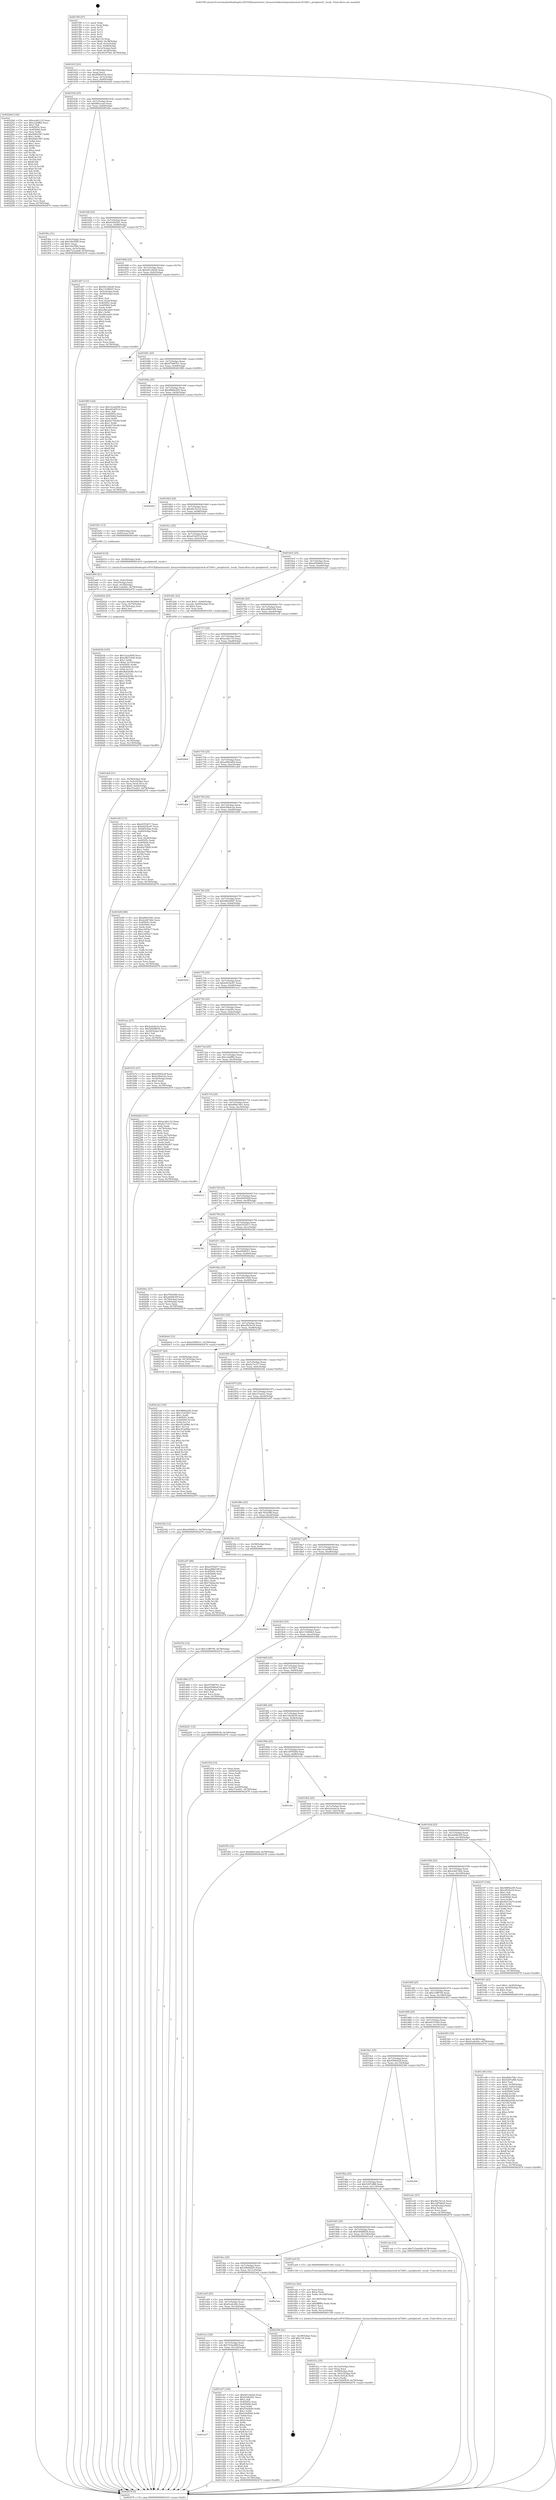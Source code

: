 digraph "0x4015f0" {
  label = "0x4015f0 (/mnt/c/Users/mathe/Desktop/tcc/POCII/binaries/extr_linuxarchshkernelcpush2aclock-sh7269.c_peripheral1_recalc_Final-ollvm.out::main(0))"
  labelloc = "t"
  node[shape=record]

  Entry [label="",width=0.3,height=0.3,shape=circle,fillcolor=black,style=filled]
  "0x40161f" [label="{
     0x40161f [23]\l
     | [instrs]\l
     &nbsp;&nbsp;0x40161f \<+3\>: mov -0x78(%rbp),%eax\l
     &nbsp;&nbsp;0x401622 \<+2\>: mov %eax,%ecx\l
     &nbsp;&nbsp;0x401624 \<+6\>: sub $0x85fb453b,%ecx\l
     &nbsp;&nbsp;0x40162a \<+3\>: mov %eax,-0x7c(%rbp)\l
     &nbsp;&nbsp;0x40162d \<+3\>: mov %ecx,-0x80(%rbp)\l
     &nbsp;&nbsp;0x401630 \<+6\>: je 000000000040224d \<main+0xc5d\>\l
  }"]
  "0x40224d" [label="{
     0x40224d [144]\l
     | [instrs]\l
     &nbsp;&nbsp;0x40224d \<+5\>: mov $0xacddc110,%eax\l
     &nbsp;&nbsp;0x402252 \<+5\>: mov $0xc22dfff2,%ecx\l
     &nbsp;&nbsp;0x402257 \<+2\>: mov $0x1,%dl\l
     &nbsp;&nbsp;0x402259 \<+7\>: mov 0x40505c,%esi\l
     &nbsp;&nbsp;0x402260 \<+7\>: mov 0x405060,%edi\l
     &nbsp;&nbsp;0x402267 \<+3\>: mov %esi,%r8d\l
     &nbsp;&nbsp;0x40226a \<+7\>: sub $0xf440c587,%r8d\l
     &nbsp;&nbsp;0x402271 \<+4\>: sub $0x1,%r8d\l
     &nbsp;&nbsp;0x402275 \<+7\>: add $0xf440c587,%r8d\l
     &nbsp;&nbsp;0x40227c \<+4\>: imul %r8d,%esi\l
     &nbsp;&nbsp;0x402280 \<+3\>: and $0x1,%esi\l
     &nbsp;&nbsp;0x402283 \<+3\>: cmp $0x0,%esi\l
     &nbsp;&nbsp;0x402286 \<+4\>: sete %r9b\l
     &nbsp;&nbsp;0x40228a \<+3\>: cmp $0xa,%edi\l
     &nbsp;&nbsp;0x40228d \<+4\>: setl %r10b\l
     &nbsp;&nbsp;0x402291 \<+3\>: mov %r9b,%r11b\l
     &nbsp;&nbsp;0x402294 \<+4\>: xor $0xff,%r11b\l
     &nbsp;&nbsp;0x402298 \<+3\>: mov %r10b,%bl\l
     &nbsp;&nbsp;0x40229b \<+3\>: xor $0xff,%bl\l
     &nbsp;&nbsp;0x40229e \<+3\>: xor $0x0,%dl\l
     &nbsp;&nbsp;0x4022a1 \<+3\>: mov %r11b,%r14b\l
     &nbsp;&nbsp;0x4022a4 \<+4\>: and $0x0,%r14b\l
     &nbsp;&nbsp;0x4022a8 \<+3\>: and %dl,%r9b\l
     &nbsp;&nbsp;0x4022ab \<+3\>: mov %bl,%r15b\l
     &nbsp;&nbsp;0x4022ae \<+4\>: and $0x0,%r15b\l
     &nbsp;&nbsp;0x4022b2 \<+3\>: and %dl,%r10b\l
     &nbsp;&nbsp;0x4022b5 \<+3\>: or %r9b,%r14b\l
     &nbsp;&nbsp;0x4022b8 \<+3\>: or %r10b,%r15b\l
     &nbsp;&nbsp;0x4022bb \<+3\>: xor %r15b,%r14b\l
     &nbsp;&nbsp;0x4022be \<+3\>: or %bl,%r11b\l
     &nbsp;&nbsp;0x4022c1 \<+4\>: xor $0xff,%r11b\l
     &nbsp;&nbsp;0x4022c5 \<+3\>: or $0x0,%dl\l
     &nbsp;&nbsp;0x4022c8 \<+3\>: and %dl,%r11b\l
     &nbsp;&nbsp;0x4022cb \<+3\>: or %r11b,%r14b\l
     &nbsp;&nbsp;0x4022ce \<+4\>: test $0x1,%r14b\l
     &nbsp;&nbsp;0x4022d2 \<+3\>: cmovne %ecx,%eax\l
     &nbsp;&nbsp;0x4022d5 \<+3\>: mov %eax,-0x78(%rbp)\l
     &nbsp;&nbsp;0x4022d8 \<+5\>: jmp 0000000000402478 \<main+0xe88\>\l
  }"]
  "0x401636" [label="{
     0x401636 [25]\l
     | [instrs]\l
     &nbsp;&nbsp;0x401636 \<+5\>: jmp 000000000040163b \<main+0x4b\>\l
     &nbsp;&nbsp;0x40163b \<+3\>: mov -0x7c(%rbp),%eax\l
     &nbsp;&nbsp;0x40163e \<+5\>: sub $0x8fdccea0,%eax\l
     &nbsp;&nbsp;0x401643 \<+6\>: mov %eax,-0x84(%rbp)\l
     &nbsp;&nbsp;0x401649 \<+6\>: je 0000000000401f6a \<main+0x97a\>\l
  }"]
  Exit [label="",width=0.3,height=0.3,shape=circle,fillcolor=black,style=filled,peripheries=2]
  "0x401f6a" [label="{
     0x401f6a [31]\l
     | [instrs]\l
     &nbsp;&nbsp;0x401f6a \<+3\>: mov -0x5c(%rbp),%eax\l
     &nbsp;&nbsp;0x401f6d \<+5\>: add $0x1fdcf586,%eax\l
     &nbsp;&nbsp;0x401f72 \<+3\>: add $0x1,%eax\l
     &nbsp;&nbsp;0x401f75 \<+5\>: sub $0x1fdcf586,%eax\l
     &nbsp;&nbsp;0x401f7a \<+3\>: mov %eax,-0x5c(%rbp)\l
     &nbsp;&nbsp;0x401f7d \<+7\>: movl $0x723aa9df,-0x78(%rbp)\l
     &nbsp;&nbsp;0x401f84 \<+5\>: jmp 0000000000402478 \<main+0xe88\>\l
  }"]
  "0x40164f" [label="{
     0x40164f [25]\l
     | [instrs]\l
     &nbsp;&nbsp;0x40164f \<+5\>: jmp 0000000000401654 \<main+0x64\>\l
     &nbsp;&nbsp;0x401654 \<+3\>: mov -0x7c(%rbp),%eax\l
     &nbsp;&nbsp;0x401657 \<+5\>: sub $0x916fa5d1,%eax\l
     &nbsp;&nbsp;0x40165c \<+6\>: mov %eax,-0x88(%rbp)\l
     &nbsp;&nbsp;0x401662 \<+6\>: je 0000000000401d47 \<main+0x757\>\l
  }"]
  "0x40235a" [label="{
     0x40235a [12]\l
     | [instrs]\l
     &nbsp;&nbsp;0x40235a \<+7\>: movl $0x31ff8794,-0x78(%rbp)\l
     &nbsp;&nbsp;0x402361 \<+5\>: jmp 0000000000402478 \<main+0xe88\>\l
  }"]
  "0x401d47" [label="{
     0x401d47 [111]\l
     | [instrs]\l
     &nbsp;&nbsp;0x401d47 \<+5\>: mov $0x941e9228,%eax\l
     &nbsp;&nbsp;0x401d4c \<+5\>: mov $0x131869e5,%ecx\l
     &nbsp;&nbsp;0x401d51 \<+3\>: mov -0x5c(%rbp),%edx\l
     &nbsp;&nbsp;0x401d54 \<+3\>: cmp -0x50(%rbp),%edx\l
     &nbsp;&nbsp;0x401d57 \<+4\>: setl %sil\l
     &nbsp;&nbsp;0x401d5b \<+4\>: and $0x1,%sil\l
     &nbsp;&nbsp;0x401d5f \<+4\>: mov %sil,-0x2a(%rbp)\l
     &nbsp;&nbsp;0x401d63 \<+7\>: mov 0x40505c,%edx\l
     &nbsp;&nbsp;0x401d6a \<+7\>: mov 0x405060,%edi\l
     &nbsp;&nbsp;0x401d71 \<+3\>: mov %edx,%r8d\l
     &nbsp;&nbsp;0x401d74 \<+7\>: add $0xa48cade0,%r8d\l
     &nbsp;&nbsp;0x401d7b \<+4\>: sub $0x1,%r8d\l
     &nbsp;&nbsp;0x401d7f \<+7\>: sub $0xa48cade0,%r8d\l
     &nbsp;&nbsp;0x401d86 \<+4\>: imul %r8d,%edx\l
     &nbsp;&nbsp;0x401d8a \<+3\>: and $0x1,%edx\l
     &nbsp;&nbsp;0x401d8d \<+3\>: cmp $0x0,%edx\l
     &nbsp;&nbsp;0x401d90 \<+4\>: sete %sil\l
     &nbsp;&nbsp;0x401d94 \<+3\>: cmp $0xa,%edi\l
     &nbsp;&nbsp;0x401d97 \<+4\>: setl %r9b\l
     &nbsp;&nbsp;0x401d9b \<+3\>: mov %sil,%r10b\l
     &nbsp;&nbsp;0x401d9e \<+3\>: and %r9b,%r10b\l
     &nbsp;&nbsp;0x401da1 \<+3\>: xor %r9b,%sil\l
     &nbsp;&nbsp;0x401da4 \<+3\>: or %sil,%r10b\l
     &nbsp;&nbsp;0x401da7 \<+4\>: test $0x1,%r10b\l
     &nbsp;&nbsp;0x401dab \<+3\>: cmovne %ecx,%eax\l
     &nbsp;&nbsp;0x401dae \<+3\>: mov %eax,-0x78(%rbp)\l
     &nbsp;&nbsp;0x401db1 \<+5\>: jmp 0000000000402478 \<main+0xe88\>\l
  }"]
  "0x401668" [label="{
     0x401668 [25]\l
     | [instrs]\l
     &nbsp;&nbsp;0x401668 \<+5\>: jmp 000000000040166d \<main+0x7d\>\l
     &nbsp;&nbsp;0x40166d \<+3\>: mov -0x7c(%rbp),%eax\l
     &nbsp;&nbsp;0x401670 \<+5\>: sub $0x941e9228,%eax\l
     &nbsp;&nbsp;0x401675 \<+6\>: mov %eax,-0x8c(%rbp)\l
     &nbsp;&nbsp;0x40167b \<+6\>: je 00000000004023f1 \<main+0xe01\>\l
  }"]
  "0x4021ab" [label="{
     0x4021ab [150]\l
     | [instrs]\l
     &nbsp;&nbsp;0x4021ab \<+5\>: mov $0x9889e295,%edx\l
     &nbsp;&nbsp;0x4021b0 \<+5\>: mov $0x17ef35b7,%esi\l
     &nbsp;&nbsp;0x4021b5 \<+3\>: mov $0x1,%r8b\l
     &nbsp;&nbsp;0x4021b8 \<+8\>: mov 0x40505c,%r9d\l
     &nbsp;&nbsp;0x4021c0 \<+8\>: mov 0x405060,%r10d\l
     &nbsp;&nbsp;0x4021c8 \<+3\>: mov %r9d,%r11d\l
     &nbsp;&nbsp;0x4021cb \<+7\>: sub $0xc912d96e,%r11d\l
     &nbsp;&nbsp;0x4021d2 \<+4\>: sub $0x1,%r11d\l
     &nbsp;&nbsp;0x4021d6 \<+7\>: add $0xc912d96e,%r11d\l
     &nbsp;&nbsp;0x4021dd \<+4\>: imul %r11d,%r9d\l
     &nbsp;&nbsp;0x4021e1 \<+4\>: and $0x1,%r9d\l
     &nbsp;&nbsp;0x4021e5 \<+4\>: cmp $0x0,%r9d\l
     &nbsp;&nbsp;0x4021e9 \<+3\>: sete %bl\l
     &nbsp;&nbsp;0x4021ec \<+4\>: cmp $0xa,%r10d\l
     &nbsp;&nbsp;0x4021f0 \<+4\>: setl %r14b\l
     &nbsp;&nbsp;0x4021f4 \<+3\>: mov %bl,%r15b\l
     &nbsp;&nbsp;0x4021f7 \<+4\>: xor $0xff,%r15b\l
     &nbsp;&nbsp;0x4021fb \<+3\>: mov %r14b,%r12b\l
     &nbsp;&nbsp;0x4021fe \<+4\>: xor $0xff,%r12b\l
     &nbsp;&nbsp;0x402202 \<+4\>: xor $0x1,%r8b\l
     &nbsp;&nbsp;0x402206 \<+3\>: mov %r15b,%r13b\l
     &nbsp;&nbsp;0x402209 \<+4\>: and $0xff,%r13b\l
     &nbsp;&nbsp;0x40220d \<+3\>: and %r8b,%bl\l
     &nbsp;&nbsp;0x402210 \<+3\>: mov %r12b,%al\l
     &nbsp;&nbsp;0x402213 \<+2\>: and $0xff,%al\l
     &nbsp;&nbsp;0x402215 \<+3\>: and %r8b,%r14b\l
     &nbsp;&nbsp;0x402218 \<+3\>: or %bl,%r13b\l
     &nbsp;&nbsp;0x40221b \<+3\>: or %r14b,%al\l
     &nbsp;&nbsp;0x40221e \<+3\>: xor %al,%r13b\l
     &nbsp;&nbsp;0x402221 \<+3\>: or %r12b,%r15b\l
     &nbsp;&nbsp;0x402224 \<+4\>: xor $0xff,%r15b\l
     &nbsp;&nbsp;0x402228 \<+4\>: or $0x1,%r8b\l
     &nbsp;&nbsp;0x40222c \<+3\>: and %r8b,%r15b\l
     &nbsp;&nbsp;0x40222f \<+3\>: or %r15b,%r13b\l
     &nbsp;&nbsp;0x402232 \<+4\>: test $0x1,%r13b\l
     &nbsp;&nbsp;0x402236 \<+3\>: cmovne %esi,%edx\l
     &nbsp;&nbsp;0x402239 \<+3\>: mov %edx,-0x78(%rbp)\l
     &nbsp;&nbsp;0x40223c \<+5\>: jmp 0000000000402478 \<main+0xe88\>\l
  }"]
  "0x4023f1" [label="{
     0x4023f1\l
  }", style=dashed]
  "0x401681" [label="{
     0x401681 [25]\l
     | [instrs]\l
     &nbsp;&nbsp;0x401681 \<+5\>: jmp 0000000000401686 \<main+0x96\>\l
     &nbsp;&nbsp;0x401686 \<+3\>: mov -0x7c(%rbp),%eax\l
     &nbsp;&nbsp;0x401689 \<+5\>: sub $0x975687b1,%eax\l
     &nbsp;&nbsp;0x40168e \<+6\>: mov %eax,-0x90(%rbp)\l
     &nbsp;&nbsp;0x401694 \<+6\>: je 0000000000401f89 \<main+0x999\>\l
  }"]
  "0x40203b" [label="{
     0x40203b [165]\l
     | [instrs]\l
     &nbsp;&nbsp;0x40203b \<+5\>: mov $0x12ca2008,%ecx\l
     &nbsp;&nbsp;0x402040 \<+5\>: mov $0xe9831928,%edx\l
     &nbsp;&nbsp;0x402045 \<+3\>: mov $0x1,%r8b\l
     &nbsp;&nbsp;0x402048 \<+7\>: movl $0x0,-0x74(%rbp)\l
     &nbsp;&nbsp;0x40204f \<+8\>: mov 0x40505c,%r9d\l
     &nbsp;&nbsp;0x402057 \<+8\>: mov 0x405060,%r10d\l
     &nbsp;&nbsp;0x40205f \<+3\>: mov %r9d,%r11d\l
     &nbsp;&nbsp;0x402062 \<+7\>: add $0x9b42b58c,%r11d\l
     &nbsp;&nbsp;0x402069 \<+4\>: sub $0x1,%r11d\l
     &nbsp;&nbsp;0x40206d \<+7\>: sub $0x9b42b58c,%r11d\l
     &nbsp;&nbsp;0x402074 \<+4\>: imul %r11d,%r9d\l
     &nbsp;&nbsp;0x402078 \<+4\>: and $0x1,%r9d\l
     &nbsp;&nbsp;0x40207c \<+4\>: cmp $0x0,%r9d\l
     &nbsp;&nbsp;0x402080 \<+3\>: sete %bl\l
     &nbsp;&nbsp;0x402083 \<+4\>: cmp $0xa,%r10d\l
     &nbsp;&nbsp;0x402087 \<+4\>: setl %r14b\l
     &nbsp;&nbsp;0x40208b \<+3\>: mov %bl,%r15b\l
     &nbsp;&nbsp;0x40208e \<+4\>: xor $0xff,%r15b\l
     &nbsp;&nbsp;0x402092 \<+3\>: mov %r14b,%r12b\l
     &nbsp;&nbsp;0x402095 \<+4\>: xor $0xff,%r12b\l
     &nbsp;&nbsp;0x402099 \<+4\>: xor $0x0,%r8b\l
     &nbsp;&nbsp;0x40209d \<+3\>: mov %r15b,%r13b\l
     &nbsp;&nbsp;0x4020a0 \<+4\>: and $0x0,%r13b\l
     &nbsp;&nbsp;0x4020a4 \<+3\>: and %r8b,%bl\l
     &nbsp;&nbsp;0x4020a7 \<+3\>: mov %r12b,%sil\l
     &nbsp;&nbsp;0x4020aa \<+4\>: and $0x0,%sil\l
     &nbsp;&nbsp;0x4020ae \<+3\>: and %r8b,%r14b\l
     &nbsp;&nbsp;0x4020b1 \<+3\>: or %bl,%r13b\l
     &nbsp;&nbsp;0x4020b4 \<+3\>: or %r14b,%sil\l
     &nbsp;&nbsp;0x4020b7 \<+3\>: xor %sil,%r13b\l
     &nbsp;&nbsp;0x4020ba \<+3\>: or %r12b,%r15b\l
     &nbsp;&nbsp;0x4020bd \<+4\>: xor $0xff,%r15b\l
     &nbsp;&nbsp;0x4020c1 \<+4\>: or $0x0,%r8b\l
     &nbsp;&nbsp;0x4020c5 \<+3\>: and %r8b,%r15b\l
     &nbsp;&nbsp;0x4020c8 \<+3\>: or %r15b,%r13b\l
     &nbsp;&nbsp;0x4020cb \<+4\>: test $0x1,%r13b\l
     &nbsp;&nbsp;0x4020cf \<+3\>: cmovne %edx,%ecx\l
     &nbsp;&nbsp;0x4020d2 \<+3\>: mov %ecx,-0x78(%rbp)\l
     &nbsp;&nbsp;0x4020d5 \<+6\>: mov %eax,-0x130(%rbp)\l
     &nbsp;&nbsp;0x4020db \<+5\>: jmp 0000000000402478 \<main+0xe88\>\l
  }"]
  "0x401f89" [label="{
     0x401f89 [144]\l
     | [instrs]\l
     &nbsp;&nbsp;0x401f89 \<+5\>: mov $0x12ca2008,%eax\l
     &nbsp;&nbsp;0x401f8e \<+5\>: mov $0xa032051d,%ecx\l
     &nbsp;&nbsp;0x401f93 \<+2\>: mov $0x1,%dl\l
     &nbsp;&nbsp;0x401f95 \<+7\>: mov 0x40505c,%esi\l
     &nbsp;&nbsp;0x401f9c \<+7\>: mov 0x405060,%edi\l
     &nbsp;&nbsp;0x401fa3 \<+3\>: mov %esi,%r8d\l
     &nbsp;&nbsp;0x401fa6 \<+7\>: add $0xb2734cd8,%r8d\l
     &nbsp;&nbsp;0x401fad \<+4\>: sub $0x1,%r8d\l
     &nbsp;&nbsp;0x401fb1 \<+7\>: sub $0xb2734cd8,%r8d\l
     &nbsp;&nbsp;0x401fb8 \<+4\>: imul %r8d,%esi\l
     &nbsp;&nbsp;0x401fbc \<+3\>: and $0x1,%esi\l
     &nbsp;&nbsp;0x401fbf \<+3\>: cmp $0x0,%esi\l
     &nbsp;&nbsp;0x401fc2 \<+4\>: sete %r9b\l
     &nbsp;&nbsp;0x401fc6 \<+3\>: cmp $0xa,%edi\l
     &nbsp;&nbsp;0x401fc9 \<+4\>: setl %r10b\l
     &nbsp;&nbsp;0x401fcd \<+3\>: mov %r9b,%r11b\l
     &nbsp;&nbsp;0x401fd0 \<+4\>: xor $0xff,%r11b\l
     &nbsp;&nbsp;0x401fd4 \<+3\>: mov %r10b,%bl\l
     &nbsp;&nbsp;0x401fd7 \<+3\>: xor $0xff,%bl\l
     &nbsp;&nbsp;0x401fda \<+3\>: xor $0x1,%dl\l
     &nbsp;&nbsp;0x401fdd \<+3\>: mov %r11b,%r14b\l
     &nbsp;&nbsp;0x401fe0 \<+4\>: and $0xff,%r14b\l
     &nbsp;&nbsp;0x401fe4 \<+3\>: and %dl,%r9b\l
     &nbsp;&nbsp;0x401fe7 \<+3\>: mov %bl,%r15b\l
     &nbsp;&nbsp;0x401fea \<+4\>: and $0xff,%r15b\l
     &nbsp;&nbsp;0x401fee \<+3\>: and %dl,%r10b\l
     &nbsp;&nbsp;0x401ff1 \<+3\>: or %r9b,%r14b\l
     &nbsp;&nbsp;0x401ff4 \<+3\>: or %r10b,%r15b\l
     &nbsp;&nbsp;0x401ff7 \<+3\>: xor %r15b,%r14b\l
     &nbsp;&nbsp;0x401ffa \<+3\>: or %bl,%r11b\l
     &nbsp;&nbsp;0x401ffd \<+4\>: xor $0xff,%r11b\l
     &nbsp;&nbsp;0x402001 \<+3\>: or $0x1,%dl\l
     &nbsp;&nbsp;0x402004 \<+3\>: and %dl,%r11b\l
     &nbsp;&nbsp;0x402007 \<+3\>: or %r11b,%r14b\l
     &nbsp;&nbsp;0x40200a \<+4\>: test $0x1,%r14b\l
     &nbsp;&nbsp;0x40200e \<+3\>: cmovne %ecx,%eax\l
     &nbsp;&nbsp;0x402011 \<+3\>: mov %eax,-0x78(%rbp)\l
     &nbsp;&nbsp;0x402014 \<+5\>: jmp 0000000000402478 \<main+0xe88\>\l
  }"]
  "0x40169a" [label="{
     0x40169a [25]\l
     | [instrs]\l
     &nbsp;&nbsp;0x40169a \<+5\>: jmp 000000000040169f \<main+0xaf\>\l
     &nbsp;&nbsp;0x40169f \<+3\>: mov -0x7c(%rbp),%eax\l
     &nbsp;&nbsp;0x4016a2 \<+5\>: sub $0x9889e295,%eax\l
     &nbsp;&nbsp;0x4016a7 \<+6\>: mov %eax,-0x94(%rbp)\l
     &nbsp;&nbsp;0x4016ad \<+6\>: je 0000000000402444 \<main+0xe54\>\l
  }"]
  "0x402022" [label="{
     0x402022 [25]\l
     | [instrs]\l
     &nbsp;&nbsp;0x402022 \<+10\>: movabs $0x4030b6,%rdi\l
     &nbsp;&nbsp;0x40202c \<+4\>: mov %rax,-0x70(%rbp)\l
     &nbsp;&nbsp;0x402030 \<+4\>: mov -0x70(%rbp),%rsi\l
     &nbsp;&nbsp;0x402034 \<+2\>: mov $0x0,%al\l
     &nbsp;&nbsp;0x402036 \<+5\>: call 0000000000401040 \<printf@plt\>\l
     | [calls]\l
     &nbsp;&nbsp;0x401040 \{1\} (unknown)\l
  }"]
  "0x402444" [label="{
     0x402444\l
  }", style=dashed]
  "0x4016b3" [label="{
     0x4016b3 [25]\l
     | [instrs]\l
     &nbsp;&nbsp;0x4016b3 \<+5\>: jmp 00000000004016b8 \<main+0xc8\>\l
     &nbsp;&nbsp;0x4016b8 \<+3\>: mov -0x7c(%rbp),%eax\l
     &nbsp;&nbsp;0x4016bb \<+5\>: sub $0x9dc7b1cb,%eax\l
     &nbsp;&nbsp;0x4016c0 \<+6\>: mov %eax,-0x98(%rbp)\l
     &nbsp;&nbsp;0x4016c6 \<+6\>: je 0000000000401b5c \<main+0x56c\>\l
  }"]
  "0x401f1a" [label="{
     0x401f1a [35]\l
     | [instrs]\l
     &nbsp;&nbsp;0x401f1a \<+6\>: mov -0x12c(%rbp),%ecx\l
     &nbsp;&nbsp;0x401f20 \<+3\>: imul %eax,%ecx\l
     &nbsp;&nbsp;0x401f23 \<+4\>: mov -0x58(%rbp),%rdi\l
     &nbsp;&nbsp;0x401f27 \<+4\>: movslq -0x5c(%rbp),%r8\l
     &nbsp;&nbsp;0x401f2b \<+4\>: mov (%rdi,%r8,8),%rdi\l
     &nbsp;&nbsp;0x401f2f \<+2\>: mov %ecx,(%rdi)\l
     &nbsp;&nbsp;0x401f31 \<+7\>: movl $0x192df439,-0x78(%rbp)\l
     &nbsp;&nbsp;0x401f38 \<+5\>: jmp 0000000000402478 \<main+0xe88\>\l
  }"]
  "0x401b5c" [label="{
     0x401b5c [13]\l
     | [instrs]\l
     &nbsp;&nbsp;0x401b5c \<+4\>: mov -0x48(%rbp),%rax\l
     &nbsp;&nbsp;0x401b60 \<+4\>: mov 0x8(%rax),%rdi\l
     &nbsp;&nbsp;0x401b64 \<+5\>: call 0000000000401060 \<atoi@plt\>\l
     | [calls]\l
     &nbsp;&nbsp;0x401060 \{1\} (unknown)\l
  }"]
  "0x4016cc" [label="{
     0x4016cc [25]\l
     | [instrs]\l
     &nbsp;&nbsp;0x4016cc \<+5\>: jmp 00000000004016d1 \<main+0xe1\>\l
     &nbsp;&nbsp;0x4016d1 \<+3\>: mov -0x7c(%rbp),%eax\l
     &nbsp;&nbsp;0x4016d4 \<+5\>: sub $0xa032051d,%eax\l
     &nbsp;&nbsp;0x4016d9 \<+6\>: mov %eax,-0x9c(%rbp)\l
     &nbsp;&nbsp;0x4016df \<+6\>: je 0000000000402019 \<main+0xa29\>\l
  }"]
  "0x401eee" [label="{
     0x401eee [44]\l
     | [instrs]\l
     &nbsp;&nbsp;0x401eee \<+2\>: xor %ecx,%ecx\l
     &nbsp;&nbsp;0x401ef0 \<+5\>: mov $0x2,%edx\l
     &nbsp;&nbsp;0x401ef5 \<+6\>: mov %edx,-0x128(%rbp)\l
     &nbsp;&nbsp;0x401efb \<+1\>: cltd\l
     &nbsp;&nbsp;0x401efc \<+6\>: mov -0x128(%rbp),%esi\l
     &nbsp;&nbsp;0x401f02 \<+2\>: idiv %esi\l
     &nbsp;&nbsp;0x401f04 \<+6\>: imul $0xfffffffe,%edx,%edx\l
     &nbsp;&nbsp;0x401f0a \<+3\>: sub $0x1,%ecx\l
     &nbsp;&nbsp;0x401f0d \<+2\>: sub %ecx,%edx\l
     &nbsp;&nbsp;0x401f0f \<+6\>: mov %edx,-0x12c(%rbp)\l
     &nbsp;&nbsp;0x401f15 \<+5\>: call 0000000000401160 \<next_i\>\l
     | [calls]\l
     &nbsp;&nbsp;0x401160 \{1\} (/mnt/c/Users/mathe/Desktop/tcc/POCII/binaries/extr_linuxarchshkernelcpush2aclock-sh7269.c_peripheral1_recalc_Final-ollvm.out::next_i)\l
  }"]
  "0x402019" [label="{
     0x402019 [9]\l
     | [instrs]\l
     &nbsp;&nbsp;0x402019 \<+4\>: mov -0x58(%rbp),%rdi\l
     &nbsp;&nbsp;0x40201d \<+5\>: call 0000000000401410 \<peripheral1_recalc\>\l
     | [calls]\l
     &nbsp;&nbsp;0x401410 \{1\} (/mnt/c/Users/mathe/Desktop/tcc/POCII/binaries/extr_linuxarchshkernelcpush2aclock-sh7269.c_peripheral1_recalc_Final-ollvm.out::peripheral1_recalc)\l
  }"]
  "0x4016e5" [label="{
     0x4016e5 [25]\l
     | [instrs]\l
     &nbsp;&nbsp;0x4016e5 \<+5\>: jmp 00000000004016ea \<main+0xfa\>\l
     &nbsp;&nbsp;0x4016ea \<+3\>: mov -0x7c(%rbp),%eax\l
     &nbsp;&nbsp;0x4016ed \<+5\>: sub $0xa05960ef,%eax\l
     &nbsp;&nbsp;0x4016f2 \<+6\>: mov %eax,-0xa0(%rbp)\l
     &nbsp;&nbsp;0x4016f8 \<+6\>: je 0000000000401dd1 \<main+0x7e1\>\l
  }"]
  "0x401de8" [label="{
     0x401de8 [31]\l
     | [instrs]\l
     &nbsp;&nbsp;0x401de8 \<+4\>: mov -0x58(%rbp),%rdi\l
     &nbsp;&nbsp;0x401dec \<+4\>: movslq -0x5c(%rbp),%rcx\l
     &nbsp;&nbsp;0x401df0 \<+4\>: mov %rax,(%rdi,%rcx,8)\l
     &nbsp;&nbsp;0x401df4 \<+7\>: movl $0x0,-0x64(%rbp)\l
     &nbsp;&nbsp;0x401dfb \<+7\>: movl $0x37eeb21,-0x78(%rbp)\l
     &nbsp;&nbsp;0x401e02 \<+5\>: jmp 0000000000402478 \<main+0xe88\>\l
  }"]
  "0x401dd1" [label="{
     0x401dd1 [23]\l
     | [instrs]\l
     &nbsp;&nbsp;0x401dd1 \<+7\>: movl $0x1,-0x60(%rbp)\l
     &nbsp;&nbsp;0x401dd8 \<+4\>: movslq -0x60(%rbp),%rax\l
     &nbsp;&nbsp;0x401ddc \<+4\>: shl $0x2,%rax\l
     &nbsp;&nbsp;0x401de0 \<+3\>: mov %rax,%rdi\l
     &nbsp;&nbsp;0x401de3 \<+5\>: call 0000000000401050 \<malloc@plt\>\l
     | [calls]\l
     &nbsp;&nbsp;0x401050 \{1\} (unknown)\l
  }"]
  "0x4016fe" [label="{
     0x4016fe [25]\l
     | [instrs]\l
     &nbsp;&nbsp;0x4016fe \<+5\>: jmp 0000000000401703 \<main+0x113\>\l
     &nbsp;&nbsp;0x401703 \<+3\>: mov -0x7c(%rbp),%eax\l
     &nbsp;&nbsp;0x401706 \<+5\>: sub $0xa288d168,%eax\l
     &nbsp;&nbsp;0x40170b \<+6\>: mov %eax,-0xa4(%rbp)\l
     &nbsp;&nbsp;0x401711 \<+6\>: je 0000000000401e5f \<main+0x86f\>\l
  }"]
  "0x401a37" [label="{
     0x401a37\l
  }", style=dashed]
  "0x401e5f" [label="{
     0x401e5f [111]\l
     | [instrs]\l
     &nbsp;&nbsp;0x401e5f \<+5\>: mov $0xd3552f17,%eax\l
     &nbsp;&nbsp;0x401e64 \<+5\>: mov $0xb923bc87,%ecx\l
     &nbsp;&nbsp;0x401e69 \<+3\>: mov -0x64(%rbp),%edx\l
     &nbsp;&nbsp;0x401e6c \<+3\>: cmp -0x60(%rbp),%edx\l
     &nbsp;&nbsp;0x401e6f \<+4\>: setl %sil\l
     &nbsp;&nbsp;0x401e73 \<+4\>: and $0x1,%sil\l
     &nbsp;&nbsp;0x401e77 \<+4\>: mov %sil,-0x29(%rbp)\l
     &nbsp;&nbsp;0x401e7b \<+7\>: mov 0x40505c,%edx\l
     &nbsp;&nbsp;0x401e82 \<+7\>: mov 0x405060,%edi\l
     &nbsp;&nbsp;0x401e89 \<+3\>: mov %edx,%r8d\l
     &nbsp;&nbsp;0x401e8c \<+7\>: sub $0x9ae796df,%r8d\l
     &nbsp;&nbsp;0x401e93 \<+4\>: sub $0x1,%r8d\l
     &nbsp;&nbsp;0x401e97 \<+7\>: add $0x9ae796df,%r8d\l
     &nbsp;&nbsp;0x401e9e \<+4\>: imul %r8d,%edx\l
     &nbsp;&nbsp;0x401ea2 \<+3\>: and $0x1,%edx\l
     &nbsp;&nbsp;0x401ea5 \<+3\>: cmp $0x0,%edx\l
     &nbsp;&nbsp;0x401ea8 \<+4\>: sete %sil\l
     &nbsp;&nbsp;0x401eac \<+3\>: cmp $0xa,%edi\l
     &nbsp;&nbsp;0x401eaf \<+4\>: setl %r9b\l
     &nbsp;&nbsp;0x401eb3 \<+3\>: mov %sil,%r10b\l
     &nbsp;&nbsp;0x401eb6 \<+3\>: and %r9b,%r10b\l
     &nbsp;&nbsp;0x401eb9 \<+3\>: xor %r9b,%sil\l
     &nbsp;&nbsp;0x401ebc \<+3\>: or %sil,%r10b\l
     &nbsp;&nbsp;0x401ebf \<+4\>: test $0x1,%r10b\l
     &nbsp;&nbsp;0x401ec3 \<+3\>: cmovne %ecx,%eax\l
     &nbsp;&nbsp;0x401ec6 \<+3\>: mov %eax,-0x78(%rbp)\l
     &nbsp;&nbsp;0x401ec9 \<+5\>: jmp 0000000000402478 \<main+0xe88\>\l
  }"]
  "0x401717" [label="{
     0x401717 [25]\l
     | [instrs]\l
     &nbsp;&nbsp;0x401717 \<+5\>: jmp 000000000040171c \<main+0x12c\>\l
     &nbsp;&nbsp;0x40171c \<+3\>: mov -0x7c(%rbp),%eax\l
     &nbsp;&nbsp;0x40171f \<+5\>: sub $0xacddc110,%eax\l
     &nbsp;&nbsp;0x401724 \<+6\>: mov %eax,-0xa8(%rbp)\l
     &nbsp;&nbsp;0x40172a \<+6\>: je 0000000000402464 \<main+0xe74\>\l
  }"]
  "0x401cb7" [label="{
     0x401cb7 [144]\l
     | [instrs]\l
     &nbsp;&nbsp;0x401cb7 \<+5\>: mov $0x941e9228,%eax\l
     &nbsp;&nbsp;0x401cbc \<+5\>: mov $0x916fa5d1,%ecx\l
     &nbsp;&nbsp;0x401cc1 \<+2\>: mov $0x1,%dl\l
     &nbsp;&nbsp;0x401cc3 \<+7\>: mov 0x40505c,%esi\l
     &nbsp;&nbsp;0x401cca \<+7\>: mov 0x405060,%edi\l
     &nbsp;&nbsp;0x401cd1 \<+3\>: mov %esi,%r8d\l
     &nbsp;&nbsp;0x401cd4 \<+7\>: add $0xf19efb40,%r8d\l
     &nbsp;&nbsp;0x401cdb \<+4\>: sub $0x1,%r8d\l
     &nbsp;&nbsp;0x401cdf \<+7\>: sub $0xf19efb40,%r8d\l
     &nbsp;&nbsp;0x401ce6 \<+4\>: imul %r8d,%esi\l
     &nbsp;&nbsp;0x401cea \<+3\>: and $0x1,%esi\l
     &nbsp;&nbsp;0x401ced \<+3\>: cmp $0x0,%esi\l
     &nbsp;&nbsp;0x401cf0 \<+4\>: sete %r9b\l
     &nbsp;&nbsp;0x401cf4 \<+3\>: cmp $0xa,%edi\l
     &nbsp;&nbsp;0x401cf7 \<+4\>: setl %r10b\l
     &nbsp;&nbsp;0x401cfb \<+3\>: mov %r9b,%r11b\l
     &nbsp;&nbsp;0x401cfe \<+4\>: xor $0xff,%r11b\l
     &nbsp;&nbsp;0x401d02 \<+3\>: mov %r10b,%bl\l
     &nbsp;&nbsp;0x401d05 \<+3\>: xor $0xff,%bl\l
     &nbsp;&nbsp;0x401d08 \<+3\>: xor $0x0,%dl\l
     &nbsp;&nbsp;0x401d0b \<+3\>: mov %r11b,%r14b\l
     &nbsp;&nbsp;0x401d0e \<+4\>: and $0x0,%r14b\l
     &nbsp;&nbsp;0x401d12 \<+3\>: and %dl,%r9b\l
     &nbsp;&nbsp;0x401d15 \<+3\>: mov %bl,%r15b\l
     &nbsp;&nbsp;0x401d18 \<+4\>: and $0x0,%r15b\l
     &nbsp;&nbsp;0x401d1c \<+3\>: and %dl,%r10b\l
     &nbsp;&nbsp;0x401d1f \<+3\>: or %r9b,%r14b\l
     &nbsp;&nbsp;0x401d22 \<+3\>: or %r10b,%r15b\l
     &nbsp;&nbsp;0x401d25 \<+3\>: xor %r15b,%r14b\l
     &nbsp;&nbsp;0x401d28 \<+3\>: or %bl,%r11b\l
     &nbsp;&nbsp;0x401d2b \<+4\>: xor $0xff,%r11b\l
     &nbsp;&nbsp;0x401d2f \<+3\>: or $0x0,%dl\l
     &nbsp;&nbsp;0x401d32 \<+3\>: and %dl,%r11b\l
     &nbsp;&nbsp;0x401d35 \<+3\>: or %r11b,%r14b\l
     &nbsp;&nbsp;0x401d38 \<+4\>: test $0x1,%r14b\l
     &nbsp;&nbsp;0x401d3c \<+3\>: cmovne %ecx,%eax\l
     &nbsp;&nbsp;0x401d3f \<+3\>: mov %eax,-0x78(%rbp)\l
     &nbsp;&nbsp;0x401d42 \<+5\>: jmp 0000000000402478 \<main+0xe88\>\l
  }"]
  "0x402464" [label="{
     0x402464\l
  }", style=dashed]
  "0x401730" [label="{
     0x401730 [25]\l
     | [instrs]\l
     &nbsp;&nbsp;0x401730 \<+5\>: jmp 0000000000401735 \<main+0x145\>\l
     &nbsp;&nbsp;0x401735 \<+3\>: mov -0x7c(%rbp),%eax\l
     &nbsp;&nbsp;0x401738 \<+5\>: sub $0xad46ed64,%eax\l
     &nbsp;&nbsp;0x40173d \<+6\>: mov %eax,-0xac(%rbp)\l
     &nbsp;&nbsp;0x401743 \<+6\>: je 0000000000401ab4 \<main+0x4c4\>\l
  }"]
  "0x401a1e" [label="{
     0x401a1e [25]\l
     | [instrs]\l
     &nbsp;&nbsp;0x401a1e \<+5\>: jmp 0000000000401a23 \<main+0x433\>\l
     &nbsp;&nbsp;0x401a23 \<+3\>: mov -0x7c(%rbp),%eax\l
     &nbsp;&nbsp;0x401a26 \<+5\>: sub $0x723aa9df,%eax\l
     &nbsp;&nbsp;0x401a2b \<+6\>: mov %eax,-0x124(%rbp)\l
     &nbsp;&nbsp;0x401a31 \<+6\>: je 0000000000401cb7 \<main+0x6c7\>\l
  }"]
  "0x401ab4" [label="{
     0x401ab4\l
  }", style=dashed]
  "0x401749" [label="{
     0x401749 [25]\l
     | [instrs]\l
     &nbsp;&nbsp;0x401749 \<+5\>: jmp 000000000040174e \<main+0x15e\>\l
     &nbsp;&nbsp;0x40174e \<+3\>: mov -0x7c(%rbp),%eax\l
     &nbsp;&nbsp;0x401751 \<+5\>: sub $0xb39b4c2a,%eax\l
     &nbsp;&nbsp;0x401756 \<+6\>: mov %eax,-0xb0(%rbp)\l
     &nbsp;&nbsp;0x40175c \<+6\>: je 0000000000401b99 \<main+0x5a9\>\l
  }"]
  "0x402396" [label="{
     0x402396 [21]\l
     | [instrs]\l
     &nbsp;&nbsp;0x402396 \<+3\>: mov -0x38(%rbp),%eax\l
     &nbsp;&nbsp;0x402399 \<+7\>: add $0x118,%rsp\l
     &nbsp;&nbsp;0x4023a0 \<+1\>: pop %rbx\l
     &nbsp;&nbsp;0x4023a1 \<+2\>: pop %r12\l
     &nbsp;&nbsp;0x4023a3 \<+2\>: pop %r13\l
     &nbsp;&nbsp;0x4023a5 \<+2\>: pop %r14\l
     &nbsp;&nbsp;0x4023a7 \<+2\>: pop %r15\l
     &nbsp;&nbsp;0x4023a9 \<+1\>: pop %rbp\l
     &nbsp;&nbsp;0x4023aa \<+1\>: ret\l
  }"]
  "0x401b99" [label="{
     0x401b99 [88]\l
     | [instrs]\l
     &nbsp;&nbsp;0x401b99 \<+5\>: mov $0xd08a76b1,%eax\l
     &nbsp;&nbsp;0x401b9e \<+5\>: mov $0x2c6d7262,%ecx\l
     &nbsp;&nbsp;0x401ba3 \<+7\>: mov 0x40505c,%edx\l
     &nbsp;&nbsp;0x401baa \<+7\>: mov 0x405060,%esi\l
     &nbsp;&nbsp;0x401bb1 \<+2\>: mov %edx,%edi\l
     &nbsp;&nbsp;0x401bb3 \<+6\>: add $0xe3d5fa17,%edi\l
     &nbsp;&nbsp;0x401bb9 \<+3\>: sub $0x1,%edi\l
     &nbsp;&nbsp;0x401bbc \<+6\>: sub $0xe3d5fa17,%edi\l
     &nbsp;&nbsp;0x401bc2 \<+3\>: imul %edi,%edx\l
     &nbsp;&nbsp;0x401bc5 \<+3\>: and $0x1,%edx\l
     &nbsp;&nbsp;0x401bc8 \<+3\>: cmp $0x0,%edx\l
     &nbsp;&nbsp;0x401bcb \<+4\>: sete %r8b\l
     &nbsp;&nbsp;0x401bcf \<+3\>: cmp $0xa,%esi\l
     &nbsp;&nbsp;0x401bd2 \<+4\>: setl %r9b\l
     &nbsp;&nbsp;0x401bd6 \<+3\>: mov %r8b,%r10b\l
     &nbsp;&nbsp;0x401bd9 \<+3\>: and %r9b,%r10b\l
     &nbsp;&nbsp;0x401bdc \<+3\>: xor %r9b,%r8b\l
     &nbsp;&nbsp;0x401bdf \<+3\>: or %r8b,%r10b\l
     &nbsp;&nbsp;0x401be2 \<+4\>: test $0x1,%r10b\l
     &nbsp;&nbsp;0x401be6 \<+3\>: cmovne %ecx,%eax\l
     &nbsp;&nbsp;0x401be9 \<+3\>: mov %eax,-0x78(%rbp)\l
     &nbsp;&nbsp;0x401bec \<+5\>: jmp 0000000000402478 \<main+0xe88\>\l
  }"]
  "0x401762" [label="{
     0x401762 [25]\l
     | [instrs]\l
     &nbsp;&nbsp;0x401762 \<+5\>: jmp 0000000000401767 \<main+0x177\>\l
     &nbsp;&nbsp;0x401767 \<+3\>: mov -0x7c(%rbp),%eax\l
     &nbsp;&nbsp;0x40176a \<+5\>: sub $0xb86a48d7,%eax\l
     &nbsp;&nbsp;0x40176f \<+6\>: mov %eax,-0xb4(%rbp)\l
     &nbsp;&nbsp;0x401775 \<+6\>: je 0000000000401b50 \<main+0x560\>\l
  }"]
  "0x401a05" [label="{
     0x401a05 [25]\l
     | [instrs]\l
     &nbsp;&nbsp;0x401a05 \<+5\>: jmp 0000000000401a0a \<main+0x41a\>\l
     &nbsp;&nbsp;0x401a0a \<+3\>: mov -0x7c(%rbp),%eax\l
     &nbsp;&nbsp;0x401a0d \<+5\>: sub $0x61a6c64c,%eax\l
     &nbsp;&nbsp;0x401a12 \<+6\>: mov %eax,-0x120(%rbp)\l
     &nbsp;&nbsp;0x401a18 \<+6\>: je 0000000000402396 \<main+0xda6\>\l
  }"]
  "0x401b50" [label="{
     0x401b50\l
  }", style=dashed]
  "0x40177b" [label="{
     0x40177b [25]\l
     | [instrs]\l
     &nbsp;&nbsp;0x40177b \<+5\>: jmp 0000000000401780 \<main+0x190\>\l
     &nbsp;&nbsp;0x401780 \<+3\>: mov -0x7c(%rbp),%eax\l
     &nbsp;&nbsp;0x401783 \<+5\>: sub $0xb923bc87,%eax\l
     &nbsp;&nbsp;0x401788 \<+6\>: mov %eax,-0xb8(%rbp)\l
     &nbsp;&nbsp;0x40178e \<+6\>: je 0000000000401ece \<main+0x8de\>\l
  }"]
  "0x4023ab" [label="{
     0x4023ab\l
  }", style=dashed]
  "0x401ece" [label="{
     0x401ece [27]\l
     | [instrs]\l
     &nbsp;&nbsp;0x401ece \<+5\>: mov $0x2a2ebe3a,%eax\l
     &nbsp;&nbsp;0x401ed3 \<+5\>: mov $0x549d8834,%ecx\l
     &nbsp;&nbsp;0x401ed8 \<+3\>: mov -0x29(%rbp),%dl\l
     &nbsp;&nbsp;0x401edb \<+3\>: test $0x1,%dl\l
     &nbsp;&nbsp;0x401ede \<+3\>: cmovne %ecx,%eax\l
     &nbsp;&nbsp;0x401ee1 \<+3\>: mov %eax,-0x78(%rbp)\l
     &nbsp;&nbsp;0x401ee4 \<+5\>: jmp 0000000000402478 \<main+0xe88\>\l
  }"]
  "0x401794" [label="{
     0x401794 [25]\l
     | [instrs]\l
     &nbsp;&nbsp;0x401794 \<+5\>: jmp 0000000000401799 \<main+0x1a9\>\l
     &nbsp;&nbsp;0x401799 \<+3\>: mov -0x7c(%rbp),%eax\l
     &nbsp;&nbsp;0x40179c \<+5\>: sub $0xc1edc86c,%eax\l
     &nbsp;&nbsp;0x4017a1 \<+6\>: mov %eax,-0xbc(%rbp)\l
     &nbsp;&nbsp;0x4017a7 \<+6\>: je 0000000000401b7e \<main+0x58e\>\l
  }"]
  "0x4019ec" [label="{
     0x4019ec [25]\l
     | [instrs]\l
     &nbsp;&nbsp;0x4019ec \<+5\>: jmp 00000000004019f1 \<main+0x401\>\l
     &nbsp;&nbsp;0x4019f1 \<+3\>: mov -0x7c(%rbp),%eax\l
     &nbsp;&nbsp;0x4019f4 \<+5\>: sub $0x5db69283,%eax\l
     &nbsp;&nbsp;0x4019f9 \<+6\>: mov %eax,-0x11c(%rbp)\l
     &nbsp;&nbsp;0x4019ff \<+6\>: je 00000000004023ab \<main+0xdbb\>\l
  }"]
  "0x401b7e" [label="{
     0x401b7e [27]\l
     | [instrs]\l
     &nbsp;&nbsp;0x401b7e \<+5\>: mov $0x45945e2f,%eax\l
     &nbsp;&nbsp;0x401b83 \<+5\>: mov $0xb39b4c2a,%ecx\l
     &nbsp;&nbsp;0x401b88 \<+3\>: mov -0x30(%rbp),%edx\l
     &nbsp;&nbsp;0x401b8b \<+3\>: cmp $0x0,%edx\l
     &nbsp;&nbsp;0x401b8e \<+3\>: cmove %ecx,%eax\l
     &nbsp;&nbsp;0x401b91 \<+3\>: mov %eax,-0x78(%rbp)\l
     &nbsp;&nbsp;0x401b94 \<+5\>: jmp 0000000000402478 \<main+0xe88\>\l
  }"]
  "0x4017ad" [label="{
     0x4017ad [25]\l
     | [instrs]\l
     &nbsp;&nbsp;0x4017ad \<+5\>: jmp 00000000004017b2 \<main+0x1c2\>\l
     &nbsp;&nbsp;0x4017b2 \<+3\>: mov -0x7c(%rbp),%eax\l
     &nbsp;&nbsp;0x4017b5 \<+5\>: sub $0xc22dfff2,%eax\l
     &nbsp;&nbsp;0x4017ba \<+6\>: mov %eax,-0xc0(%rbp)\l
     &nbsp;&nbsp;0x4017c0 \<+6\>: je 00000000004022dd \<main+0xced\>\l
  }"]
  "0x401ee9" [label="{
     0x401ee9 [5]\l
     | [instrs]\l
     &nbsp;&nbsp;0x401ee9 \<+5\>: call 0000000000401160 \<next_i\>\l
     | [calls]\l
     &nbsp;&nbsp;0x401160 \{1\} (/mnt/c/Users/mathe/Desktop/tcc/POCII/binaries/extr_linuxarchshkernelcpush2aclock-sh7269.c_peripheral1_recalc_Final-ollvm.out::next_i)\l
  }"]
  "0x4022dd" [label="{
     0x4022dd [101]\l
     | [instrs]\l
     &nbsp;&nbsp;0x4022dd \<+5\>: mov $0xacddc110,%eax\l
     &nbsp;&nbsp;0x4022e2 \<+5\>: mov $0xfac7c217,%ecx\l
     &nbsp;&nbsp;0x4022e7 \<+2\>: xor %edx,%edx\l
     &nbsp;&nbsp;0x4022e9 \<+3\>: mov -0x74(%rbp),%esi\l
     &nbsp;&nbsp;0x4022ec \<+3\>: sub $0x1,%edx\l
     &nbsp;&nbsp;0x4022ef \<+2\>: sub %edx,%esi\l
     &nbsp;&nbsp;0x4022f1 \<+3\>: mov %esi,-0x74(%rbp)\l
     &nbsp;&nbsp;0x4022f4 \<+7\>: mov 0x40505c,%edx\l
     &nbsp;&nbsp;0x4022fb \<+7\>: mov 0x405060,%esi\l
     &nbsp;&nbsp;0x402302 \<+2\>: mov %edx,%edi\l
     &nbsp;&nbsp;0x402304 \<+6\>: sub $0x8e592407,%edi\l
     &nbsp;&nbsp;0x40230a \<+3\>: sub $0x1,%edi\l
     &nbsp;&nbsp;0x40230d \<+6\>: add $0x8e592407,%edi\l
     &nbsp;&nbsp;0x402313 \<+3\>: imul %edi,%edx\l
     &nbsp;&nbsp;0x402316 \<+3\>: and $0x1,%edx\l
     &nbsp;&nbsp;0x402319 \<+3\>: cmp $0x0,%edx\l
     &nbsp;&nbsp;0x40231c \<+4\>: sete %r8b\l
     &nbsp;&nbsp;0x402320 \<+3\>: cmp $0xa,%esi\l
     &nbsp;&nbsp;0x402323 \<+4\>: setl %r9b\l
     &nbsp;&nbsp;0x402327 \<+3\>: mov %r8b,%r10b\l
     &nbsp;&nbsp;0x40232a \<+3\>: and %r9b,%r10b\l
     &nbsp;&nbsp;0x40232d \<+3\>: xor %r9b,%r8b\l
     &nbsp;&nbsp;0x402330 \<+3\>: or %r8b,%r10b\l
     &nbsp;&nbsp;0x402333 \<+4\>: test $0x1,%r10b\l
     &nbsp;&nbsp;0x402337 \<+3\>: cmovne %ecx,%eax\l
     &nbsp;&nbsp;0x40233a \<+3\>: mov %eax,-0x78(%rbp)\l
     &nbsp;&nbsp;0x40233d \<+5\>: jmp 0000000000402478 \<main+0xe88\>\l
  }"]
  "0x4017c6" [label="{
     0x4017c6 [25]\l
     | [instrs]\l
     &nbsp;&nbsp;0x4017c6 \<+5\>: jmp 00000000004017cb \<main+0x1db\>\l
     &nbsp;&nbsp;0x4017cb \<+3\>: mov -0x7c(%rbp),%eax\l
     &nbsp;&nbsp;0x4017ce \<+5\>: sub $0xd08a76b1,%eax\l
     &nbsp;&nbsp;0x4017d3 \<+6\>: mov %eax,-0xc4(%rbp)\l
     &nbsp;&nbsp;0x4017d9 \<+6\>: je 00000000004023c3 \<main+0xdd3\>\l
  }"]
  "0x4019d3" [label="{
     0x4019d3 [25]\l
     | [instrs]\l
     &nbsp;&nbsp;0x4019d3 \<+5\>: jmp 00000000004019d8 \<main+0x3e8\>\l
     &nbsp;&nbsp;0x4019d8 \<+3\>: mov -0x7c(%rbp),%eax\l
     &nbsp;&nbsp;0x4019db \<+5\>: sub $0x549d8834,%eax\l
     &nbsp;&nbsp;0x4019e0 \<+6\>: mov %eax,-0x118(%rbp)\l
     &nbsp;&nbsp;0x4019e6 \<+6\>: je 0000000000401ee9 \<main+0x8f9\>\l
  }"]
  "0x4023c3" [label="{
     0x4023c3\l
  }", style=dashed]
  "0x4017df" [label="{
     0x4017df [25]\l
     | [instrs]\l
     &nbsp;&nbsp;0x4017df \<+5\>: jmp 00000000004017e4 \<main+0x1f4\>\l
     &nbsp;&nbsp;0x4017e4 \<+3\>: mov -0x7c(%rbp),%eax\l
     &nbsp;&nbsp;0x4017e7 \<+5\>: sub $0xd2050d2f,%eax\l
     &nbsp;&nbsp;0x4017ec \<+6\>: mov %eax,-0xc8(%rbp)\l
     &nbsp;&nbsp;0x4017f2 \<+6\>: je 0000000000402372 \<main+0xd82\>\l
  }"]
  "0x401cab" [label="{
     0x401cab [12]\l
     | [instrs]\l
     &nbsp;&nbsp;0x401cab \<+7\>: movl $0x723aa9df,-0x78(%rbp)\l
     &nbsp;&nbsp;0x401cb2 \<+5\>: jmp 0000000000402478 \<main+0xe88\>\l
  }"]
  "0x402372" [label="{
     0x402372\l
  }", style=dashed]
  "0x4017f8" [label="{
     0x4017f8 [25]\l
     | [instrs]\l
     &nbsp;&nbsp;0x4017f8 \<+5\>: jmp 00000000004017fd \<main+0x20d\>\l
     &nbsp;&nbsp;0x4017fd \<+3\>: mov -0x7c(%rbp),%eax\l
     &nbsp;&nbsp;0x401800 \<+5\>: sub $0xd3552f17,%eax\l
     &nbsp;&nbsp;0x401805 \<+6\>: mov %eax,-0xcc(%rbp)\l
     &nbsp;&nbsp;0x40180b \<+6\>: je 00000000004023fd \<main+0xe0d\>\l
  }"]
  "0x4019ba" [label="{
     0x4019ba [25]\l
     | [instrs]\l
     &nbsp;&nbsp;0x4019ba \<+5\>: jmp 00000000004019bf \<main+0x3cf\>\l
     &nbsp;&nbsp;0x4019bf \<+3\>: mov -0x7c(%rbp),%eax\l
     &nbsp;&nbsp;0x4019c2 \<+5\>: sub $0x5297ef88,%eax\l
     &nbsp;&nbsp;0x4019c7 \<+6\>: mov %eax,-0x114(%rbp)\l
     &nbsp;&nbsp;0x4019cd \<+6\>: je 0000000000401cab \<main+0x6bb\>\l
  }"]
  "0x4023fd" [label="{
     0x4023fd\l
  }", style=dashed]
  "0x401811" [label="{
     0x401811 [25]\l
     | [instrs]\l
     &nbsp;&nbsp;0x401811 \<+5\>: jmp 0000000000401816 \<main+0x226\>\l
     &nbsp;&nbsp;0x401816 \<+3\>: mov -0x7c(%rbp),%eax\l
     &nbsp;&nbsp;0x401819 \<+5\>: sub $0xd38083c1,%eax\l
     &nbsp;&nbsp;0x40181e \<+6\>: mov %eax,-0xd0(%rbp)\l
     &nbsp;&nbsp;0x401824 \<+6\>: je 00000000004020ec \<main+0xafc\>\l
  }"]
  "0x402366" [label="{
     0x402366\l
  }", style=dashed]
  "0x4020ec" [label="{
     0x4020ec [27]\l
     | [instrs]\l
     &nbsp;&nbsp;0x4020ec \<+5\>: mov $0x705a588,%eax\l
     &nbsp;&nbsp;0x4020f1 \<+5\>: mov $0x2b09b30f,%ecx\l
     &nbsp;&nbsp;0x4020f6 \<+3\>: mov -0x74(%rbp),%edx\l
     &nbsp;&nbsp;0x4020f9 \<+3\>: cmp -0x50(%rbp),%edx\l
     &nbsp;&nbsp;0x4020fc \<+3\>: cmovl %ecx,%eax\l
     &nbsp;&nbsp;0x4020ff \<+3\>: mov %eax,-0x78(%rbp)\l
     &nbsp;&nbsp;0x402102 \<+5\>: jmp 0000000000402478 \<main+0xe88\>\l
  }"]
  "0x40182a" [label="{
     0x40182a [25]\l
     | [instrs]\l
     &nbsp;&nbsp;0x40182a \<+5\>: jmp 000000000040182f \<main+0x23f\>\l
     &nbsp;&nbsp;0x40182f \<+3\>: mov -0x7c(%rbp),%eax\l
     &nbsp;&nbsp;0x401832 \<+5\>: sub $0xe9831928,%eax\l
     &nbsp;&nbsp;0x401837 \<+6\>: mov %eax,-0xd4(%rbp)\l
     &nbsp;&nbsp;0x40183d \<+6\>: je 00000000004020e0 \<main+0xaf0\>\l
  }"]
  "0x401c08" [label="{
     0x401c08 [163]\l
     | [instrs]\l
     &nbsp;&nbsp;0x401c08 \<+5\>: mov $0xd08a76b1,%ecx\l
     &nbsp;&nbsp;0x401c0d \<+5\>: mov $0x5297ef88,%edx\l
     &nbsp;&nbsp;0x401c12 \<+3\>: mov $0x1,%sil\l
     &nbsp;&nbsp;0x401c15 \<+4\>: mov %rax,-0x58(%rbp)\l
     &nbsp;&nbsp;0x401c19 \<+7\>: movl $0x0,-0x5c(%rbp)\l
     &nbsp;&nbsp;0x401c20 \<+8\>: mov 0x40505c,%r8d\l
     &nbsp;&nbsp;0x401c28 \<+8\>: mov 0x405060,%r9d\l
     &nbsp;&nbsp;0x401c30 \<+3\>: mov %r8d,%r10d\l
     &nbsp;&nbsp;0x401c33 \<+7\>: sub $0xfdb2d3fd,%r10d\l
     &nbsp;&nbsp;0x401c3a \<+4\>: sub $0x1,%r10d\l
     &nbsp;&nbsp;0x401c3e \<+7\>: add $0xfdb2d3fd,%r10d\l
     &nbsp;&nbsp;0x401c45 \<+4\>: imul %r10d,%r8d\l
     &nbsp;&nbsp;0x401c49 \<+4\>: and $0x1,%r8d\l
     &nbsp;&nbsp;0x401c4d \<+4\>: cmp $0x0,%r8d\l
     &nbsp;&nbsp;0x401c51 \<+4\>: sete %r11b\l
     &nbsp;&nbsp;0x401c55 \<+4\>: cmp $0xa,%r9d\l
     &nbsp;&nbsp;0x401c59 \<+3\>: setl %bl\l
     &nbsp;&nbsp;0x401c5c \<+3\>: mov %r11b,%r14b\l
     &nbsp;&nbsp;0x401c5f \<+4\>: xor $0xff,%r14b\l
     &nbsp;&nbsp;0x401c63 \<+3\>: mov %bl,%r15b\l
     &nbsp;&nbsp;0x401c66 \<+4\>: xor $0xff,%r15b\l
     &nbsp;&nbsp;0x401c6a \<+4\>: xor $0x0,%sil\l
     &nbsp;&nbsp;0x401c6e \<+3\>: mov %r14b,%r12b\l
     &nbsp;&nbsp;0x401c71 \<+4\>: and $0x0,%r12b\l
     &nbsp;&nbsp;0x401c75 \<+3\>: and %sil,%r11b\l
     &nbsp;&nbsp;0x401c78 \<+3\>: mov %r15b,%r13b\l
     &nbsp;&nbsp;0x401c7b \<+4\>: and $0x0,%r13b\l
     &nbsp;&nbsp;0x401c7f \<+3\>: and %sil,%bl\l
     &nbsp;&nbsp;0x401c82 \<+3\>: or %r11b,%r12b\l
     &nbsp;&nbsp;0x401c85 \<+3\>: or %bl,%r13b\l
     &nbsp;&nbsp;0x401c88 \<+3\>: xor %r13b,%r12b\l
     &nbsp;&nbsp;0x401c8b \<+3\>: or %r15b,%r14b\l
     &nbsp;&nbsp;0x401c8e \<+4\>: xor $0xff,%r14b\l
     &nbsp;&nbsp;0x401c92 \<+4\>: or $0x0,%sil\l
     &nbsp;&nbsp;0x401c96 \<+3\>: and %sil,%r14b\l
     &nbsp;&nbsp;0x401c99 \<+3\>: or %r14b,%r12b\l
     &nbsp;&nbsp;0x401c9c \<+4\>: test $0x1,%r12b\l
     &nbsp;&nbsp;0x401ca0 \<+3\>: cmovne %edx,%ecx\l
     &nbsp;&nbsp;0x401ca3 \<+3\>: mov %ecx,-0x78(%rbp)\l
     &nbsp;&nbsp;0x401ca6 \<+5\>: jmp 0000000000402478 \<main+0xe88\>\l
  }"]
  "0x4020e0" [label="{
     0x4020e0 [12]\l
     | [instrs]\l
     &nbsp;&nbsp;0x4020e0 \<+7\>: movl $0xd38083c1,-0x78(%rbp)\l
     &nbsp;&nbsp;0x4020e7 \<+5\>: jmp 0000000000402478 \<main+0xe88\>\l
  }"]
  "0x401843" [label="{
     0x401843 [25]\l
     | [instrs]\l
     &nbsp;&nbsp;0x401843 \<+5\>: jmp 0000000000401848 \<main+0x258\>\l
     &nbsp;&nbsp;0x401848 \<+3\>: mov -0x7c(%rbp),%eax\l
     &nbsp;&nbsp;0x40184b \<+5\>: sub $0xef525e18,%eax\l
     &nbsp;&nbsp;0x401850 \<+6\>: mov %eax,-0xd8(%rbp)\l
     &nbsp;&nbsp;0x401856 \<+6\>: je 0000000000402197 \<main+0xba7\>\l
  }"]
  "0x401b69" [label="{
     0x401b69 [21]\l
     | [instrs]\l
     &nbsp;&nbsp;0x401b69 \<+3\>: mov %eax,-0x4c(%rbp)\l
     &nbsp;&nbsp;0x401b6c \<+3\>: mov -0x4c(%rbp),%eax\l
     &nbsp;&nbsp;0x401b6f \<+3\>: mov %eax,-0x30(%rbp)\l
     &nbsp;&nbsp;0x401b72 \<+7\>: movl $0xc1edc86c,-0x78(%rbp)\l
     &nbsp;&nbsp;0x401b79 \<+5\>: jmp 0000000000402478 \<main+0xe88\>\l
  }"]
  "0x402197" [label="{
     0x402197 [20]\l
     | [instrs]\l
     &nbsp;&nbsp;0x402197 \<+4\>: mov -0x58(%rbp),%rax\l
     &nbsp;&nbsp;0x40219b \<+4\>: movslq -0x74(%rbp),%rcx\l
     &nbsp;&nbsp;0x40219f \<+4\>: mov (%rax,%rcx,8),%rax\l
     &nbsp;&nbsp;0x4021a3 \<+3\>: mov %rax,%rdi\l
     &nbsp;&nbsp;0x4021a6 \<+5\>: call 0000000000401030 \<free@plt\>\l
     | [calls]\l
     &nbsp;&nbsp;0x401030 \{1\} (unknown)\l
  }"]
  "0x40185c" [label="{
     0x40185c [25]\l
     | [instrs]\l
     &nbsp;&nbsp;0x40185c \<+5\>: jmp 0000000000401861 \<main+0x271\>\l
     &nbsp;&nbsp;0x401861 \<+3\>: mov -0x7c(%rbp),%eax\l
     &nbsp;&nbsp;0x401864 \<+5\>: sub $0xfac7c217,%eax\l
     &nbsp;&nbsp;0x401869 \<+6\>: mov %eax,-0xdc(%rbp)\l
     &nbsp;&nbsp;0x40186f \<+6\>: je 0000000000402342 \<main+0xd52\>\l
  }"]
  "0x4015f0" [label="{
     0x4015f0 [47]\l
     | [instrs]\l
     &nbsp;&nbsp;0x4015f0 \<+1\>: push %rbp\l
     &nbsp;&nbsp;0x4015f1 \<+3\>: mov %rsp,%rbp\l
     &nbsp;&nbsp;0x4015f4 \<+2\>: push %r15\l
     &nbsp;&nbsp;0x4015f6 \<+2\>: push %r14\l
     &nbsp;&nbsp;0x4015f8 \<+2\>: push %r13\l
     &nbsp;&nbsp;0x4015fa \<+2\>: push %r12\l
     &nbsp;&nbsp;0x4015fc \<+1\>: push %rbx\l
     &nbsp;&nbsp;0x4015fd \<+7\>: sub $0x118,%rsp\l
     &nbsp;&nbsp;0x401604 \<+7\>: movl $0x0,-0x38(%rbp)\l
     &nbsp;&nbsp;0x40160b \<+3\>: mov %edi,-0x3c(%rbp)\l
     &nbsp;&nbsp;0x40160e \<+4\>: mov %rsi,-0x48(%rbp)\l
     &nbsp;&nbsp;0x401612 \<+3\>: mov -0x3c(%rbp),%edi\l
     &nbsp;&nbsp;0x401615 \<+3\>: mov %edi,-0x34(%rbp)\l
     &nbsp;&nbsp;0x401618 \<+7\>: movl $0x44107fa9,-0x78(%rbp)\l
  }"]
  "0x402342" [label="{
     0x402342 [12]\l
     | [instrs]\l
     &nbsp;&nbsp;0x402342 \<+7\>: movl $0xd38083c1,-0x78(%rbp)\l
     &nbsp;&nbsp;0x402349 \<+5\>: jmp 0000000000402478 \<main+0xe88\>\l
  }"]
  "0x401875" [label="{
     0x401875 [25]\l
     | [instrs]\l
     &nbsp;&nbsp;0x401875 \<+5\>: jmp 000000000040187a \<main+0x28a\>\l
     &nbsp;&nbsp;0x40187a \<+3\>: mov -0x7c(%rbp),%eax\l
     &nbsp;&nbsp;0x40187d \<+5\>: sub $0x37eeb21,%eax\l
     &nbsp;&nbsp;0x401882 \<+6\>: mov %eax,-0xe0(%rbp)\l
     &nbsp;&nbsp;0x401888 \<+6\>: je 0000000000401e07 \<main+0x817\>\l
  }"]
  "0x402478" [label="{
     0x402478 [5]\l
     | [instrs]\l
     &nbsp;&nbsp;0x402478 \<+5\>: jmp 000000000040161f \<main+0x2f\>\l
  }"]
  "0x401e07" [label="{
     0x401e07 [88]\l
     | [instrs]\l
     &nbsp;&nbsp;0x401e07 \<+5\>: mov $0xd3552f17,%eax\l
     &nbsp;&nbsp;0x401e0c \<+5\>: mov $0xa288d168,%ecx\l
     &nbsp;&nbsp;0x401e11 \<+7\>: mov 0x40505c,%edx\l
     &nbsp;&nbsp;0x401e18 \<+7\>: mov 0x405060,%esi\l
     &nbsp;&nbsp;0x401e1f \<+2\>: mov %edx,%edi\l
     &nbsp;&nbsp;0x401e21 \<+6\>: sub $0x7d26ac62,%edi\l
     &nbsp;&nbsp;0x401e27 \<+3\>: sub $0x1,%edi\l
     &nbsp;&nbsp;0x401e2a \<+6\>: add $0x7d26ac62,%edi\l
     &nbsp;&nbsp;0x401e30 \<+3\>: imul %edi,%edx\l
     &nbsp;&nbsp;0x401e33 \<+3\>: and $0x1,%edx\l
     &nbsp;&nbsp;0x401e36 \<+3\>: cmp $0x0,%edx\l
     &nbsp;&nbsp;0x401e39 \<+4\>: sete %r8b\l
     &nbsp;&nbsp;0x401e3d \<+3\>: cmp $0xa,%esi\l
     &nbsp;&nbsp;0x401e40 \<+4\>: setl %r9b\l
     &nbsp;&nbsp;0x401e44 \<+3\>: mov %r8b,%r10b\l
     &nbsp;&nbsp;0x401e47 \<+3\>: and %r9b,%r10b\l
     &nbsp;&nbsp;0x401e4a \<+3\>: xor %r9b,%r8b\l
     &nbsp;&nbsp;0x401e4d \<+3\>: or %r8b,%r10b\l
     &nbsp;&nbsp;0x401e50 \<+4\>: test $0x1,%r10b\l
     &nbsp;&nbsp;0x401e54 \<+3\>: cmovne %ecx,%eax\l
     &nbsp;&nbsp;0x401e57 \<+3\>: mov %eax,-0x78(%rbp)\l
     &nbsp;&nbsp;0x401e5a \<+5\>: jmp 0000000000402478 \<main+0xe88\>\l
  }"]
  "0x40188e" [label="{
     0x40188e [25]\l
     | [instrs]\l
     &nbsp;&nbsp;0x40188e \<+5\>: jmp 0000000000401893 \<main+0x2a3\>\l
     &nbsp;&nbsp;0x401893 \<+3\>: mov -0x7c(%rbp),%eax\l
     &nbsp;&nbsp;0x401896 \<+5\>: sub $0x705a588,%eax\l
     &nbsp;&nbsp;0x40189b \<+6\>: mov %eax,-0xe4(%rbp)\l
     &nbsp;&nbsp;0x4018a1 \<+6\>: je 000000000040234e \<main+0xd5e\>\l
  }"]
  "0x4019a1" [label="{
     0x4019a1 [25]\l
     | [instrs]\l
     &nbsp;&nbsp;0x4019a1 \<+5\>: jmp 00000000004019a6 \<main+0x3b6\>\l
     &nbsp;&nbsp;0x4019a6 \<+3\>: mov -0x7c(%rbp),%eax\l
     &nbsp;&nbsp;0x4019a9 \<+5\>: sub $0x45945e2f,%eax\l
     &nbsp;&nbsp;0x4019ae \<+6\>: mov %eax,-0x110(%rbp)\l
     &nbsp;&nbsp;0x4019b4 \<+6\>: je 0000000000402366 \<main+0xd76\>\l
  }"]
  "0x40234e" [label="{
     0x40234e [12]\l
     | [instrs]\l
     &nbsp;&nbsp;0x40234e \<+4\>: mov -0x58(%rbp),%rax\l
     &nbsp;&nbsp;0x402352 \<+3\>: mov %rax,%rdi\l
     &nbsp;&nbsp;0x402355 \<+5\>: call 0000000000401030 \<free@plt\>\l
     | [calls]\l
     &nbsp;&nbsp;0x401030 \{1\} (unknown)\l
  }"]
  "0x4018a7" [label="{
     0x4018a7 [25]\l
     | [instrs]\l
     &nbsp;&nbsp;0x4018a7 \<+5\>: jmp 00000000004018ac \<main+0x2bc\>\l
     &nbsp;&nbsp;0x4018ac \<+3\>: mov -0x7c(%rbp),%eax\l
     &nbsp;&nbsp;0x4018af \<+5\>: sub $0x12ca2008,%eax\l
     &nbsp;&nbsp;0x4018b4 \<+6\>: mov %eax,-0xe8(%rbp)\l
     &nbsp;&nbsp;0x4018ba \<+6\>: je 0000000000402409 \<main+0xe19\>\l
  }"]
  "0x401a41" [label="{
     0x401a41 [27]\l
     | [instrs]\l
     &nbsp;&nbsp;0x401a41 \<+5\>: mov $0x9dc7b1cb,%eax\l
     &nbsp;&nbsp;0x401a46 \<+5\>: mov $0x1df78444,%ecx\l
     &nbsp;&nbsp;0x401a4b \<+3\>: mov -0x34(%rbp),%edx\l
     &nbsp;&nbsp;0x401a4e \<+3\>: cmp $0x2,%edx\l
     &nbsp;&nbsp;0x401a51 \<+3\>: cmovne %ecx,%eax\l
     &nbsp;&nbsp;0x401a54 \<+3\>: mov %eax,-0x78(%rbp)\l
     &nbsp;&nbsp;0x401a57 \<+5\>: jmp 0000000000402478 \<main+0xe88\>\l
  }"]
  "0x402409" [label="{
     0x402409\l
  }", style=dashed]
  "0x4018c0" [label="{
     0x4018c0 [25]\l
     | [instrs]\l
     &nbsp;&nbsp;0x4018c0 \<+5\>: jmp 00000000004018c5 \<main+0x2d5\>\l
     &nbsp;&nbsp;0x4018c5 \<+3\>: mov -0x7c(%rbp),%eax\l
     &nbsp;&nbsp;0x4018c8 \<+5\>: sub $0x131869e5,%eax\l
     &nbsp;&nbsp;0x4018cd \<+6\>: mov %eax,-0xec(%rbp)\l
     &nbsp;&nbsp;0x4018d3 \<+6\>: je 0000000000401db6 \<main+0x7c6\>\l
  }"]
  "0x401988" [label="{
     0x401988 [25]\l
     | [instrs]\l
     &nbsp;&nbsp;0x401988 \<+5\>: jmp 000000000040198d \<main+0x39d\>\l
     &nbsp;&nbsp;0x40198d \<+3\>: mov -0x7c(%rbp),%eax\l
     &nbsp;&nbsp;0x401990 \<+5\>: sub $0x44107fa9,%eax\l
     &nbsp;&nbsp;0x401995 \<+6\>: mov %eax,-0x10c(%rbp)\l
     &nbsp;&nbsp;0x40199b \<+6\>: je 0000000000401a41 \<main+0x451\>\l
  }"]
  "0x401db6" [label="{
     0x401db6 [27]\l
     | [instrs]\l
     &nbsp;&nbsp;0x401db6 \<+5\>: mov $0x975687b1,%eax\l
     &nbsp;&nbsp;0x401dbb \<+5\>: mov $0xa05960ef,%ecx\l
     &nbsp;&nbsp;0x401dc0 \<+3\>: mov -0x2a(%rbp),%dl\l
     &nbsp;&nbsp;0x401dc3 \<+3\>: test $0x1,%dl\l
     &nbsp;&nbsp;0x401dc6 \<+3\>: cmovne %ecx,%eax\l
     &nbsp;&nbsp;0x401dc9 \<+3\>: mov %eax,-0x78(%rbp)\l
     &nbsp;&nbsp;0x401dcc \<+5\>: jmp 0000000000402478 \<main+0xe88\>\l
  }"]
  "0x4018d9" [label="{
     0x4018d9 [25]\l
     | [instrs]\l
     &nbsp;&nbsp;0x4018d9 \<+5\>: jmp 00000000004018de \<main+0x2ee\>\l
     &nbsp;&nbsp;0x4018de \<+3\>: mov -0x7c(%rbp),%eax\l
     &nbsp;&nbsp;0x4018e1 \<+5\>: sub $0x17ef35b7,%eax\l
     &nbsp;&nbsp;0x4018e6 \<+6\>: mov %eax,-0xf0(%rbp)\l
     &nbsp;&nbsp;0x4018ec \<+6\>: je 0000000000402241 \<main+0xc51\>\l
  }"]
  "0x402383" [label="{
     0x402383 [19]\l
     | [instrs]\l
     &nbsp;&nbsp;0x402383 \<+7\>: movl $0x0,-0x38(%rbp)\l
     &nbsp;&nbsp;0x40238a \<+7\>: movl $0x61a6c64c,-0x78(%rbp)\l
     &nbsp;&nbsp;0x402391 \<+5\>: jmp 0000000000402478 \<main+0xe88\>\l
  }"]
  "0x402241" [label="{
     0x402241 [12]\l
     | [instrs]\l
     &nbsp;&nbsp;0x402241 \<+7\>: movl $0x85fb453b,-0x78(%rbp)\l
     &nbsp;&nbsp;0x402248 \<+5\>: jmp 0000000000402478 \<main+0xe88\>\l
  }"]
  "0x4018f2" [label="{
     0x4018f2 [25]\l
     | [instrs]\l
     &nbsp;&nbsp;0x4018f2 \<+5\>: jmp 00000000004018f7 \<main+0x307\>\l
     &nbsp;&nbsp;0x4018f7 \<+3\>: mov -0x7c(%rbp),%eax\l
     &nbsp;&nbsp;0x4018fa \<+5\>: sub $0x192df439,%eax\l
     &nbsp;&nbsp;0x4018ff \<+6\>: mov %eax,-0xf4(%rbp)\l
     &nbsp;&nbsp;0x401905 \<+6\>: je 0000000000401f3d \<main+0x94d\>\l
  }"]
  "0x40196f" [label="{
     0x40196f [25]\l
     | [instrs]\l
     &nbsp;&nbsp;0x40196f \<+5\>: jmp 0000000000401974 \<main+0x384\>\l
     &nbsp;&nbsp;0x401974 \<+3\>: mov -0x7c(%rbp),%eax\l
     &nbsp;&nbsp;0x401977 \<+5\>: sub $0x31ff8794,%eax\l
     &nbsp;&nbsp;0x40197c \<+6\>: mov %eax,-0x108(%rbp)\l
     &nbsp;&nbsp;0x401982 \<+6\>: je 0000000000402383 \<main+0xd93\>\l
  }"]
  "0x401f3d" [label="{
     0x401f3d [33]\l
     | [instrs]\l
     &nbsp;&nbsp;0x401f3d \<+2\>: xor %eax,%eax\l
     &nbsp;&nbsp;0x401f3f \<+3\>: mov -0x64(%rbp),%ecx\l
     &nbsp;&nbsp;0x401f42 \<+2\>: mov %eax,%edx\l
     &nbsp;&nbsp;0x401f44 \<+2\>: sub %ecx,%edx\l
     &nbsp;&nbsp;0x401f46 \<+2\>: mov %eax,%ecx\l
     &nbsp;&nbsp;0x401f48 \<+3\>: sub $0x1,%ecx\l
     &nbsp;&nbsp;0x401f4b \<+2\>: add %ecx,%edx\l
     &nbsp;&nbsp;0x401f4d \<+2\>: sub %edx,%eax\l
     &nbsp;&nbsp;0x401f4f \<+3\>: mov %eax,-0x64(%rbp)\l
     &nbsp;&nbsp;0x401f52 \<+7\>: movl $0x37eeb21,-0x78(%rbp)\l
     &nbsp;&nbsp;0x401f59 \<+5\>: jmp 0000000000402478 \<main+0xe88\>\l
  }"]
  "0x40190b" [label="{
     0x40190b [25]\l
     | [instrs]\l
     &nbsp;&nbsp;0x40190b \<+5\>: jmp 0000000000401910 \<main+0x320\>\l
     &nbsp;&nbsp;0x401910 \<+3\>: mov -0x7c(%rbp),%eax\l
     &nbsp;&nbsp;0x401913 \<+5\>: sub $0x1df78444,%eax\l
     &nbsp;&nbsp;0x401918 \<+6\>: mov %eax,-0xf8(%rbp)\l
     &nbsp;&nbsp;0x40191e \<+6\>: je 0000000000401a5c \<main+0x46c\>\l
  }"]
  "0x401bf1" [label="{
     0x401bf1 [23]\l
     | [instrs]\l
     &nbsp;&nbsp;0x401bf1 \<+7\>: movl $0x1,-0x50(%rbp)\l
     &nbsp;&nbsp;0x401bf8 \<+4\>: movslq -0x50(%rbp),%rax\l
     &nbsp;&nbsp;0x401bfc \<+4\>: shl $0x3,%rax\l
     &nbsp;&nbsp;0x401c00 \<+3\>: mov %rax,%rdi\l
     &nbsp;&nbsp;0x401c03 \<+5\>: call 0000000000401050 \<malloc@plt\>\l
     | [calls]\l
     &nbsp;&nbsp;0x401050 \{1\} (unknown)\l
  }"]
  "0x401a5c" [label="{
     0x401a5c\l
  }", style=dashed]
  "0x401924" [label="{
     0x401924 [25]\l
     | [instrs]\l
     &nbsp;&nbsp;0x401924 \<+5\>: jmp 0000000000401929 \<main+0x339\>\l
     &nbsp;&nbsp;0x401929 \<+3\>: mov -0x7c(%rbp),%eax\l
     &nbsp;&nbsp;0x40192c \<+5\>: sub $0x2a2ebe3a,%eax\l
     &nbsp;&nbsp;0x401931 \<+6\>: mov %eax,-0xfc(%rbp)\l
     &nbsp;&nbsp;0x401937 \<+6\>: je 0000000000401f5e \<main+0x96e\>\l
  }"]
  "0x401956" [label="{
     0x401956 [25]\l
     | [instrs]\l
     &nbsp;&nbsp;0x401956 \<+5\>: jmp 000000000040195b \<main+0x36b\>\l
     &nbsp;&nbsp;0x40195b \<+3\>: mov -0x7c(%rbp),%eax\l
     &nbsp;&nbsp;0x40195e \<+5\>: sub $0x2c6d7262,%eax\l
     &nbsp;&nbsp;0x401963 \<+6\>: mov %eax,-0x104(%rbp)\l
     &nbsp;&nbsp;0x401969 \<+6\>: je 0000000000401bf1 \<main+0x601\>\l
  }"]
  "0x401f5e" [label="{
     0x401f5e [12]\l
     | [instrs]\l
     &nbsp;&nbsp;0x401f5e \<+7\>: movl $0x8fdccea0,-0x78(%rbp)\l
     &nbsp;&nbsp;0x401f65 \<+5\>: jmp 0000000000402478 \<main+0xe88\>\l
  }"]
  "0x40193d" [label="{
     0x40193d [25]\l
     | [instrs]\l
     &nbsp;&nbsp;0x40193d \<+5\>: jmp 0000000000401942 \<main+0x352\>\l
     &nbsp;&nbsp;0x401942 \<+3\>: mov -0x7c(%rbp),%eax\l
     &nbsp;&nbsp;0x401945 \<+5\>: sub $0x2b09b30f,%eax\l
     &nbsp;&nbsp;0x40194a \<+6\>: mov %eax,-0x100(%rbp)\l
     &nbsp;&nbsp;0x401950 \<+6\>: je 0000000000402107 \<main+0xb17\>\l
  }"]
  "0x402107" [label="{
     0x402107 [144]\l
     | [instrs]\l
     &nbsp;&nbsp;0x402107 \<+5\>: mov $0x9889e295,%eax\l
     &nbsp;&nbsp;0x40210c \<+5\>: mov $0xef525e18,%ecx\l
     &nbsp;&nbsp;0x402111 \<+2\>: mov $0x1,%dl\l
     &nbsp;&nbsp;0x402113 \<+7\>: mov 0x40505c,%esi\l
     &nbsp;&nbsp;0x40211a \<+7\>: mov 0x405060,%edi\l
     &nbsp;&nbsp;0x402121 \<+3\>: mov %esi,%r8d\l
     &nbsp;&nbsp;0x402124 \<+7\>: add $0x94410a70,%r8d\l
     &nbsp;&nbsp;0x40212b \<+4\>: sub $0x1,%r8d\l
     &nbsp;&nbsp;0x40212f \<+7\>: sub $0x94410a70,%r8d\l
     &nbsp;&nbsp;0x402136 \<+4\>: imul %r8d,%esi\l
     &nbsp;&nbsp;0x40213a \<+3\>: and $0x1,%esi\l
     &nbsp;&nbsp;0x40213d \<+3\>: cmp $0x0,%esi\l
     &nbsp;&nbsp;0x402140 \<+4\>: sete %r9b\l
     &nbsp;&nbsp;0x402144 \<+3\>: cmp $0xa,%edi\l
     &nbsp;&nbsp;0x402147 \<+4\>: setl %r10b\l
     &nbsp;&nbsp;0x40214b \<+3\>: mov %r9b,%r11b\l
     &nbsp;&nbsp;0x40214e \<+4\>: xor $0xff,%r11b\l
     &nbsp;&nbsp;0x402152 \<+3\>: mov %r10b,%bl\l
     &nbsp;&nbsp;0x402155 \<+3\>: xor $0xff,%bl\l
     &nbsp;&nbsp;0x402158 \<+3\>: xor $0x1,%dl\l
     &nbsp;&nbsp;0x40215b \<+3\>: mov %r11b,%r14b\l
     &nbsp;&nbsp;0x40215e \<+4\>: and $0xff,%r14b\l
     &nbsp;&nbsp;0x402162 \<+3\>: and %dl,%r9b\l
     &nbsp;&nbsp;0x402165 \<+3\>: mov %bl,%r15b\l
     &nbsp;&nbsp;0x402168 \<+4\>: and $0xff,%r15b\l
     &nbsp;&nbsp;0x40216c \<+3\>: and %dl,%r10b\l
     &nbsp;&nbsp;0x40216f \<+3\>: or %r9b,%r14b\l
     &nbsp;&nbsp;0x402172 \<+3\>: or %r10b,%r15b\l
     &nbsp;&nbsp;0x402175 \<+3\>: xor %r15b,%r14b\l
     &nbsp;&nbsp;0x402178 \<+3\>: or %bl,%r11b\l
     &nbsp;&nbsp;0x40217b \<+4\>: xor $0xff,%r11b\l
     &nbsp;&nbsp;0x40217f \<+3\>: or $0x1,%dl\l
     &nbsp;&nbsp;0x402182 \<+3\>: and %dl,%r11b\l
     &nbsp;&nbsp;0x402185 \<+3\>: or %r11b,%r14b\l
     &nbsp;&nbsp;0x402188 \<+4\>: test $0x1,%r14b\l
     &nbsp;&nbsp;0x40218c \<+3\>: cmovne %ecx,%eax\l
     &nbsp;&nbsp;0x40218f \<+3\>: mov %eax,-0x78(%rbp)\l
     &nbsp;&nbsp;0x402192 \<+5\>: jmp 0000000000402478 \<main+0xe88\>\l
  }"]
  Entry -> "0x4015f0" [label=" 1"]
  "0x40161f" -> "0x40224d" [label=" 1"]
  "0x40161f" -> "0x401636" [label=" 36"]
  "0x402396" -> Exit [label=" 1"]
  "0x401636" -> "0x401f6a" [label=" 1"]
  "0x401636" -> "0x40164f" [label=" 35"]
  "0x402383" -> "0x402478" [label=" 1"]
  "0x40164f" -> "0x401d47" [label=" 2"]
  "0x40164f" -> "0x401668" [label=" 33"]
  "0x40235a" -> "0x402478" [label=" 1"]
  "0x401668" -> "0x4023f1" [label=" 0"]
  "0x401668" -> "0x401681" [label=" 33"]
  "0x40234e" -> "0x40235a" [label=" 1"]
  "0x401681" -> "0x401f89" [label=" 1"]
  "0x401681" -> "0x40169a" [label=" 32"]
  "0x402342" -> "0x402478" [label=" 1"]
  "0x40169a" -> "0x402444" [label=" 0"]
  "0x40169a" -> "0x4016b3" [label=" 32"]
  "0x4022dd" -> "0x402478" [label=" 1"]
  "0x4016b3" -> "0x401b5c" [label=" 1"]
  "0x4016b3" -> "0x4016cc" [label=" 31"]
  "0x40224d" -> "0x402478" [label=" 1"]
  "0x4016cc" -> "0x402019" [label=" 1"]
  "0x4016cc" -> "0x4016e5" [label=" 30"]
  "0x402241" -> "0x402478" [label=" 1"]
  "0x4016e5" -> "0x401dd1" [label=" 1"]
  "0x4016e5" -> "0x4016fe" [label=" 29"]
  "0x4021ab" -> "0x402478" [label=" 1"]
  "0x4016fe" -> "0x401e5f" [label=" 2"]
  "0x4016fe" -> "0x401717" [label=" 27"]
  "0x402197" -> "0x4021ab" [label=" 1"]
  "0x401717" -> "0x402464" [label=" 0"]
  "0x401717" -> "0x401730" [label=" 27"]
  "0x402107" -> "0x402478" [label=" 1"]
  "0x401730" -> "0x401ab4" [label=" 0"]
  "0x401730" -> "0x401749" [label=" 27"]
  "0x4020e0" -> "0x402478" [label=" 1"]
  "0x401749" -> "0x401b99" [label=" 1"]
  "0x401749" -> "0x401762" [label=" 26"]
  "0x40203b" -> "0x402478" [label=" 1"]
  "0x401762" -> "0x401b50" [label=" 0"]
  "0x401762" -> "0x40177b" [label=" 26"]
  "0x402019" -> "0x402022" [label=" 1"]
  "0x40177b" -> "0x401ece" [label=" 2"]
  "0x40177b" -> "0x401794" [label=" 24"]
  "0x401f89" -> "0x402478" [label=" 1"]
  "0x401794" -> "0x401b7e" [label=" 1"]
  "0x401794" -> "0x4017ad" [label=" 23"]
  "0x401f5e" -> "0x402478" [label=" 1"]
  "0x4017ad" -> "0x4022dd" [label=" 1"]
  "0x4017ad" -> "0x4017c6" [label=" 22"]
  "0x401f3d" -> "0x402478" [label=" 1"]
  "0x4017c6" -> "0x4023c3" [label=" 0"]
  "0x4017c6" -> "0x4017df" [label=" 22"]
  "0x401eee" -> "0x401f1a" [label=" 1"]
  "0x4017df" -> "0x402372" [label=" 0"]
  "0x4017df" -> "0x4017f8" [label=" 22"]
  "0x401ee9" -> "0x401eee" [label=" 1"]
  "0x4017f8" -> "0x4023fd" [label=" 0"]
  "0x4017f8" -> "0x401811" [label=" 22"]
  "0x401e5f" -> "0x402478" [label=" 2"]
  "0x401811" -> "0x4020ec" [label=" 2"]
  "0x401811" -> "0x40182a" [label=" 20"]
  "0x401e07" -> "0x402478" [label=" 2"]
  "0x40182a" -> "0x4020e0" [label=" 1"]
  "0x40182a" -> "0x401843" [label=" 19"]
  "0x401dd1" -> "0x401de8" [label=" 1"]
  "0x401843" -> "0x402197" [label=" 1"]
  "0x401843" -> "0x40185c" [label=" 18"]
  "0x401db6" -> "0x402478" [label=" 2"]
  "0x40185c" -> "0x402342" [label=" 1"]
  "0x40185c" -> "0x401875" [label=" 17"]
  "0x401d47" -> "0x402478" [label=" 2"]
  "0x401875" -> "0x401e07" [label=" 2"]
  "0x401875" -> "0x40188e" [label=" 15"]
  "0x401cb7" -> "0x402478" [label=" 2"]
  "0x40188e" -> "0x40234e" [label=" 1"]
  "0x40188e" -> "0x4018a7" [label=" 14"]
  "0x401a1e" -> "0x401a37" [label=" 0"]
  "0x4018a7" -> "0x402409" [label=" 0"]
  "0x4018a7" -> "0x4018c0" [label=" 14"]
  "0x401a1e" -> "0x401cb7" [label=" 2"]
  "0x4018c0" -> "0x401db6" [label=" 2"]
  "0x4018c0" -> "0x4018d9" [label=" 12"]
  "0x401a05" -> "0x401a1e" [label=" 2"]
  "0x4018d9" -> "0x402241" [label=" 1"]
  "0x4018d9" -> "0x4018f2" [label=" 11"]
  "0x401a05" -> "0x402396" [label=" 1"]
  "0x4018f2" -> "0x401f3d" [label=" 1"]
  "0x4018f2" -> "0x40190b" [label=" 10"]
  "0x4019ec" -> "0x401a05" [label=" 3"]
  "0x40190b" -> "0x401a5c" [label=" 0"]
  "0x40190b" -> "0x401924" [label=" 10"]
  "0x4019ec" -> "0x4023ab" [label=" 0"]
  "0x401924" -> "0x401f5e" [label=" 1"]
  "0x401924" -> "0x40193d" [label=" 9"]
  "0x4019d3" -> "0x4019ec" [label=" 3"]
  "0x40193d" -> "0x402107" [label=" 1"]
  "0x40193d" -> "0x401956" [label=" 8"]
  "0x401f6a" -> "0x402478" [label=" 1"]
  "0x401956" -> "0x401bf1" [label=" 1"]
  "0x401956" -> "0x40196f" [label=" 7"]
  "0x402022" -> "0x40203b" [label=" 1"]
  "0x40196f" -> "0x402383" [label=" 1"]
  "0x40196f" -> "0x401988" [label=" 6"]
  "0x4020ec" -> "0x402478" [label=" 2"]
  "0x401988" -> "0x401a41" [label=" 1"]
  "0x401988" -> "0x4019a1" [label=" 5"]
  "0x401a41" -> "0x402478" [label=" 1"]
  "0x4015f0" -> "0x40161f" [label=" 1"]
  "0x402478" -> "0x40161f" [label=" 36"]
  "0x401b5c" -> "0x401b69" [label=" 1"]
  "0x401b69" -> "0x402478" [label=" 1"]
  "0x401b7e" -> "0x402478" [label=" 1"]
  "0x401b99" -> "0x402478" [label=" 1"]
  "0x401bf1" -> "0x401c08" [label=" 1"]
  "0x401c08" -> "0x402478" [label=" 1"]
  "0x401de8" -> "0x402478" [label=" 1"]
  "0x4019a1" -> "0x402366" [label=" 0"]
  "0x4019a1" -> "0x4019ba" [label=" 5"]
  "0x401ece" -> "0x402478" [label=" 2"]
  "0x4019ba" -> "0x401cab" [label=" 1"]
  "0x4019ba" -> "0x4019d3" [label=" 4"]
  "0x401cab" -> "0x402478" [label=" 1"]
  "0x401f1a" -> "0x402478" [label=" 1"]
  "0x4019d3" -> "0x401ee9" [label=" 1"]
}
